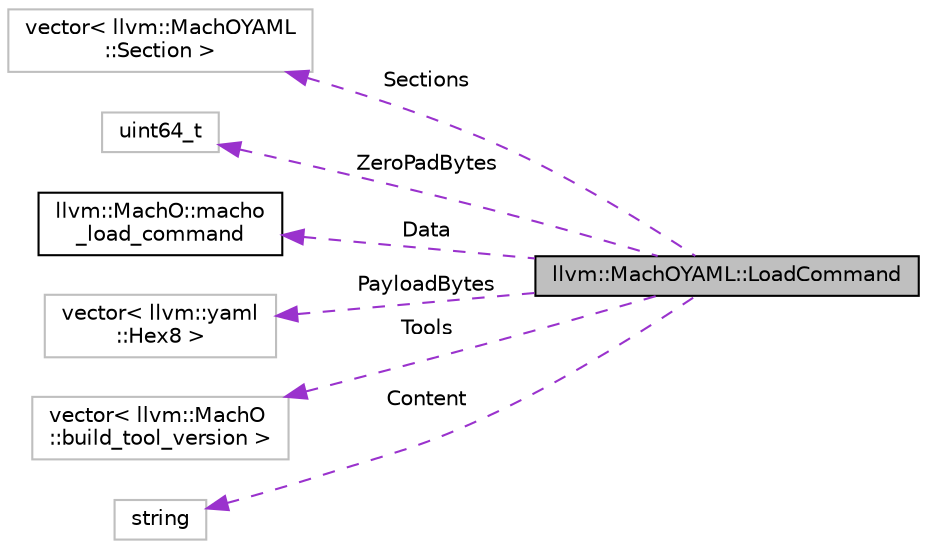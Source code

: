 digraph "llvm::MachOYAML::LoadCommand"
{
 // LATEX_PDF_SIZE
  bgcolor="transparent";
  edge [fontname="Helvetica",fontsize="10",labelfontname="Helvetica",labelfontsize="10"];
  node [fontname="Helvetica",fontsize="10",shape=record];
  rankdir="LR";
  Node1 [label="llvm::MachOYAML::LoadCommand",height=0.2,width=0.4,color="black", fillcolor="grey75", style="filled", fontcolor="black",tooltip=" "];
  Node2 -> Node1 [dir="back",color="darkorchid3",fontsize="10",style="dashed",label=" Sections" ,fontname="Helvetica"];
  Node2 [label="vector\< llvm::MachOYAML\l::Section \>",height=0.2,width=0.4,color="grey75",tooltip=" "];
  Node3 -> Node1 [dir="back",color="darkorchid3",fontsize="10",style="dashed",label=" ZeroPadBytes" ,fontname="Helvetica"];
  Node3 [label="uint64_t",height=0.2,width=0.4,color="grey75",tooltip=" "];
  Node4 -> Node1 [dir="back",color="darkorchid3",fontsize="10",style="dashed",label=" Data" ,fontname="Helvetica"];
  Node4 [label="llvm::MachO::macho\l_load_command",height=0.2,width=0.4,color="black",URL="$unionllvm_1_1MachO_1_1macho__load__command.html",tooltip=" "];
  Node5 -> Node1 [dir="back",color="darkorchid3",fontsize="10",style="dashed",label=" PayloadBytes" ,fontname="Helvetica"];
  Node5 [label="vector\< llvm::yaml\l::Hex8 \>",height=0.2,width=0.4,color="grey75",tooltip=" "];
  Node6 -> Node1 [dir="back",color="darkorchid3",fontsize="10",style="dashed",label=" Tools" ,fontname="Helvetica"];
  Node6 [label="vector\< llvm::MachO\l::build_tool_version \>",height=0.2,width=0.4,color="grey75",tooltip=" "];
  Node7 -> Node1 [dir="back",color="darkorchid3",fontsize="10",style="dashed",label=" Content" ,fontname="Helvetica"];
  Node7 [label="string",height=0.2,width=0.4,color="grey75",tooltip=" "];
}
